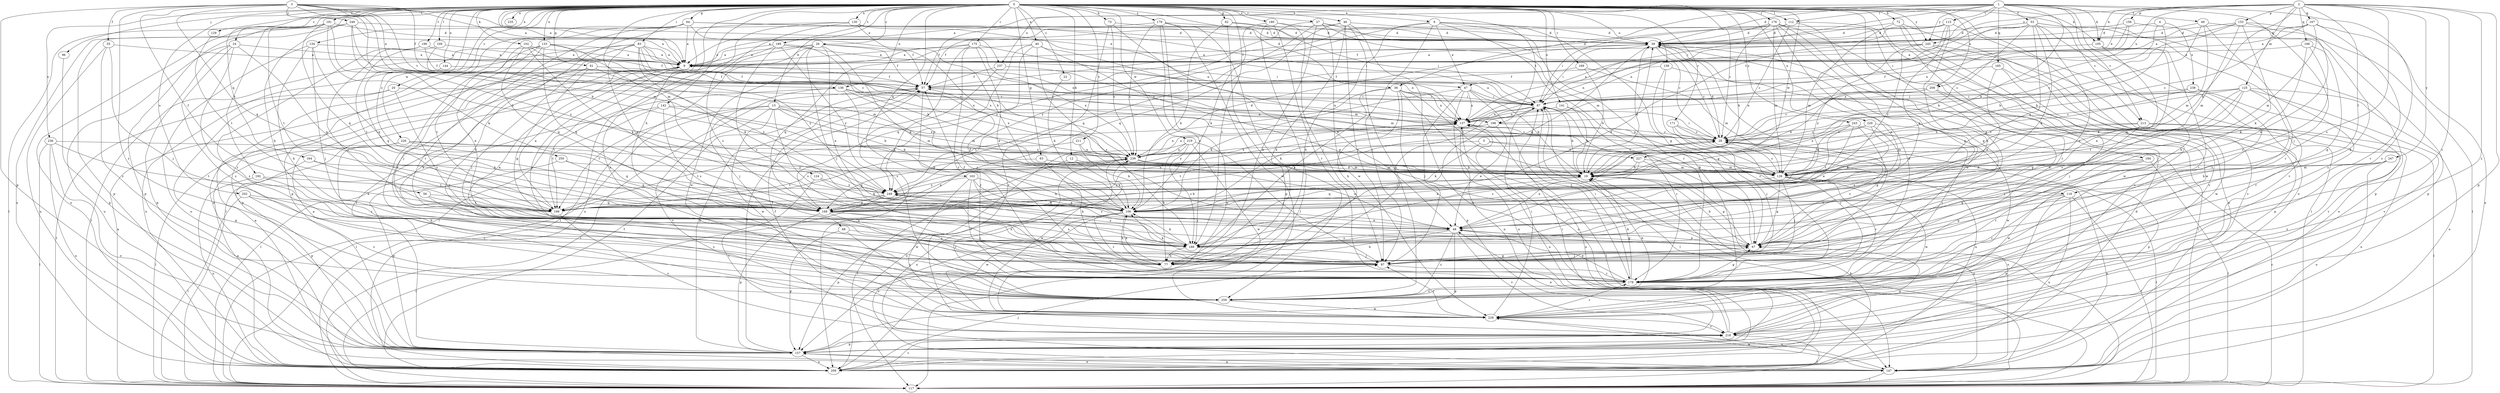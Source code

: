 strict digraph  {
0;
1;
2;
3;
4;
5;
6;
9;
12;
13;
19;
20;
22;
24;
26;
27;
28;
36;
39;
40;
46;
47;
48;
49;
53;
55;
56;
57;
61;
62;
63;
64;
67;
68;
72;
73;
77;
83;
87;
96;
97;
102;
105;
106;
109;
112;
115;
116;
117;
124;
125;
126;
129;
130;
133;
134;
136;
137;
139;
141;
142;
144;
147;
153;
156;
157;
163;
164;
165;
166;
167;
168;
169;
171;
175;
176;
178;
179;
180;
184;
188;
189;
190;
191;
192;
198;
199;
202;
208;
209;
211;
213;
218;
219;
226;
227;
228;
229;
235;
236;
237;
238;
239;
243;
245;
247;
248;
249;
250;
259;
0 -> 6  [label=a];
0 -> 9  [label=a];
0 -> 12  [label=b];
0 -> 13  [label=b];
0 -> 20  [label=c];
0 -> 22  [label=c];
0 -> 24  [label=c];
0 -> 26  [label=c];
0 -> 27  [label=c];
0 -> 28  [label=c];
0 -> 36  [label=d];
0 -> 40  [label=e];
0 -> 46  [label=e];
0 -> 61  [label=g];
0 -> 62  [label=g];
0 -> 63  [label=g];
0 -> 64  [label=g];
0 -> 67  [label=g];
0 -> 68  [label=h];
0 -> 72  [label=h];
0 -> 73  [label=h];
0 -> 77  [label=h];
0 -> 83  [label=i];
0 -> 96  [label=j];
0 -> 102  [label=k];
0 -> 105  [label=k];
0 -> 109  [label=l];
0 -> 112  [label=l];
0 -> 124  [label=m];
0 -> 129  [label=n];
0 -> 130  [label=n];
0 -> 133  [label=n];
0 -> 134  [label=n];
0 -> 136  [label=n];
0 -> 139  [label=o];
0 -> 141  [label=o];
0 -> 142  [label=o];
0 -> 144  [label=o];
0 -> 147  [label=o];
0 -> 163  [label=q];
0 -> 164  [label=q];
0 -> 169  [label=r];
0 -> 171  [label=r];
0 -> 175  [label=r];
0 -> 176  [label=r];
0 -> 179  [label=s];
0 -> 180  [label=s];
0 -> 184  [label=s];
0 -> 188  [label=s];
0 -> 189  [label=t];
0 -> 190  [label=t];
0 -> 191  [label=t];
0 -> 192  [label=t];
0 -> 198  [label=t];
0 -> 202  [label=u];
0 -> 208  [label=u];
0 -> 211  [label=v];
0 -> 213  [label=v];
0 -> 219  [label=w];
0 -> 226  [label=w];
0 -> 227  [label=w];
0 -> 229  [label=x];
0 -> 235  [label=x];
0 -> 236  [label=x];
0 -> 237  [label=x];
0 -> 243  [label=y];
0 -> 245  [label=y];
0 -> 250  [label=z];
1 -> 9  [label=a];
1 -> 19  [label=b];
1 -> 36  [label=d];
1 -> 39  [label=d];
1 -> 49  [label=f];
1 -> 53  [label=f];
1 -> 87  [label=i];
1 -> 97  [label=j];
1 -> 105  [label=k];
1 -> 112  [label=l];
1 -> 115  [label=l];
1 -> 165  [label=q];
1 -> 198  [label=t];
1 -> 213  [label=v];
1 -> 218  [label=v];
1 -> 237  [label=x];
1 -> 245  [label=y];
1 -> 259  [label=z];
2 -> 19  [label=b];
2 -> 47  [label=e];
2 -> 105  [label=k];
2 -> 116  [label=l];
2 -> 125  [label=m];
2 -> 153  [label=p];
2 -> 156  [label=p];
2 -> 157  [label=p];
2 -> 166  [label=q];
2 -> 167  [label=q];
2 -> 178  [label=r];
2 -> 188  [label=s];
2 -> 208  [label=u];
2 -> 245  [label=y];
2 -> 247  [label=y];
2 -> 259  [label=z];
3 -> 9  [label=a];
3 -> 19  [label=b];
3 -> 47  [label=e];
3 -> 55  [label=f];
3 -> 56  [label=f];
3 -> 57  [label=f];
3 -> 126  [label=m];
3 -> 136  [label=n];
3 -> 157  [label=p];
3 -> 168  [label=q];
3 -> 198  [label=t];
3 -> 248  [label=y];
3 -> 259  [label=z];
4 -> 19  [label=b];
4 -> 39  [label=d];
4 -> 238  [label=x];
4 -> 239  [label=x];
5 -> 106  [label=k];
5 -> 116  [label=l];
5 -> 199  [label=t];
5 -> 227  [label=w];
6 -> 39  [label=d];
6 -> 47  [label=e];
6 -> 67  [label=g];
6 -> 77  [label=h];
6 -> 97  [label=j];
6 -> 178  [label=r];
6 -> 249  [label=y];
6 -> 259  [label=z];
9 -> 57  [label=f];
9 -> 97  [label=j];
12 -> 106  [label=k];
12 -> 117  [label=l];
12 -> 126  [label=m];
13 -> 19  [label=b];
13 -> 117  [label=l];
13 -> 126  [label=m];
13 -> 137  [label=n];
13 -> 188  [label=s];
13 -> 199  [label=t];
13 -> 218  [label=v];
13 -> 228  [label=w];
13 -> 239  [label=x];
19 -> 39  [label=d];
19 -> 67  [label=g];
19 -> 106  [label=k];
19 -> 147  [label=o];
19 -> 249  [label=y];
20 -> 87  [label=i];
20 -> 117  [label=l];
20 -> 157  [label=p];
20 -> 188  [label=s];
22 -> 106  [label=k];
24 -> 9  [label=a];
24 -> 157  [label=p];
24 -> 168  [label=q];
24 -> 178  [label=r];
24 -> 209  [label=u];
24 -> 259  [label=z];
26 -> 9  [label=a];
26 -> 48  [label=e];
26 -> 57  [label=f];
26 -> 97  [label=j];
26 -> 106  [label=k];
26 -> 117  [label=l];
26 -> 209  [label=u];
26 -> 228  [label=w];
26 -> 239  [label=x];
27 -> 28  [label=c];
27 -> 39  [label=d];
27 -> 77  [label=h];
27 -> 126  [label=m];
27 -> 168  [label=q];
27 -> 228  [label=w];
27 -> 249  [label=y];
28 -> 39  [label=d];
28 -> 87  [label=i];
28 -> 137  [label=n];
28 -> 157  [label=p];
28 -> 239  [label=x];
36 -> 19  [label=b];
36 -> 77  [label=h];
36 -> 87  [label=i];
36 -> 137  [label=n];
36 -> 147  [label=o];
36 -> 157  [label=p];
36 -> 188  [label=s];
36 -> 199  [label=t];
39 -> 9  [label=a];
39 -> 28  [label=c];
39 -> 87  [label=i];
39 -> 97  [label=j];
39 -> 168  [label=q];
40 -> 9  [label=a];
40 -> 67  [label=g];
40 -> 126  [label=m];
40 -> 168  [label=q];
40 -> 178  [label=r];
40 -> 188  [label=s];
46 -> 9  [label=a];
46 -> 39  [label=d];
46 -> 77  [label=h];
46 -> 97  [label=j];
46 -> 147  [label=o];
46 -> 168  [label=q];
46 -> 259  [label=z];
47 -> 19  [label=b];
47 -> 87  [label=i];
47 -> 97  [label=j];
47 -> 106  [label=k];
47 -> 137  [label=n];
47 -> 178  [label=r];
47 -> 209  [label=u];
48 -> 67  [label=g];
48 -> 77  [label=h];
48 -> 157  [label=p];
48 -> 188  [label=s];
48 -> 218  [label=v];
48 -> 259  [label=z];
49 -> 19  [label=b];
49 -> 39  [label=d];
49 -> 126  [label=m];
49 -> 157  [label=p];
49 -> 178  [label=r];
53 -> 19  [label=b];
53 -> 39  [label=d];
53 -> 77  [label=h];
53 -> 87  [label=i];
53 -> 106  [label=k];
53 -> 137  [label=n];
53 -> 157  [label=p];
53 -> 188  [label=s];
53 -> 249  [label=y];
53 -> 259  [label=z];
55 -> 9  [label=a];
55 -> 97  [label=j];
55 -> 209  [label=u];
55 -> 259  [label=z];
56 -> 168  [label=q];
56 -> 199  [label=t];
56 -> 259  [label=z];
57 -> 87  [label=i];
57 -> 117  [label=l];
57 -> 137  [label=n];
57 -> 157  [label=p];
57 -> 178  [label=r];
61 -> 57  [label=f];
61 -> 67  [label=g];
61 -> 77  [label=h];
61 -> 97  [label=j];
61 -> 249  [label=y];
62 -> 39  [label=d];
62 -> 87  [label=i];
62 -> 106  [label=k];
62 -> 157  [label=p];
63 -> 19  [label=b];
63 -> 77  [label=h];
63 -> 126  [label=m];
63 -> 199  [label=t];
64 -> 9  [label=a];
64 -> 19  [label=b];
64 -> 39  [label=d];
64 -> 77  [label=h];
64 -> 87  [label=i];
64 -> 157  [label=p];
64 -> 178  [label=r];
64 -> 209  [label=u];
67 -> 19  [label=b];
67 -> 28  [label=c];
67 -> 48  [label=e];
67 -> 57  [label=f];
67 -> 87  [label=i];
67 -> 97  [label=j];
67 -> 249  [label=y];
68 -> 157  [label=p];
68 -> 188  [label=s];
68 -> 259  [label=z];
72 -> 39  [label=d];
72 -> 117  [label=l];
72 -> 126  [label=m];
72 -> 218  [label=v];
72 -> 228  [label=w];
73 -> 39  [label=d];
73 -> 48  [label=e];
73 -> 218  [label=v];
73 -> 239  [label=x];
77 -> 87  [label=i];
77 -> 106  [label=k];
83 -> 9  [label=a];
83 -> 28  [label=c];
83 -> 106  [label=k];
83 -> 137  [label=n];
83 -> 157  [label=p];
83 -> 168  [label=q];
83 -> 178  [label=r];
83 -> 209  [label=u];
83 -> 239  [label=x];
83 -> 249  [label=y];
87 -> 9  [label=a];
87 -> 19  [label=b];
87 -> 106  [label=k];
87 -> 117  [label=l];
87 -> 137  [label=n];
96 -> 157  [label=p];
97 -> 9  [label=a];
97 -> 39  [label=d];
97 -> 67  [label=g];
97 -> 106  [label=k];
97 -> 178  [label=r];
102 -> 9  [label=a];
102 -> 28  [label=c];
102 -> 106  [label=k];
102 -> 168  [label=q];
102 -> 199  [label=t];
105 -> 9  [label=a];
105 -> 48  [label=e];
105 -> 106  [label=k];
105 -> 178  [label=r];
106 -> 48  [label=e];
106 -> 57  [label=f];
106 -> 77  [label=h];
106 -> 147  [label=o];
106 -> 157  [label=p];
106 -> 178  [label=r];
106 -> 228  [label=w];
109 -> 9  [label=a];
109 -> 126  [label=m];
109 -> 199  [label=t];
112 -> 28  [label=c];
112 -> 39  [label=d];
112 -> 57  [label=f];
112 -> 67  [label=g];
112 -> 147  [label=o];
115 -> 39  [label=d];
115 -> 57  [label=f];
115 -> 137  [label=n];
115 -> 168  [label=q];
115 -> 188  [label=s];
115 -> 249  [label=y];
115 -> 259  [label=z];
116 -> 67  [label=g];
116 -> 117  [label=l];
116 -> 157  [label=p];
116 -> 178  [label=r];
116 -> 199  [label=t];
116 -> 209  [label=u];
117 -> 9  [label=a];
117 -> 28  [label=c];
117 -> 87  [label=i];
124 -> 106  [label=k];
124 -> 218  [label=v];
124 -> 249  [label=y];
125 -> 28  [label=c];
125 -> 77  [label=h];
125 -> 87  [label=i];
125 -> 126  [label=m];
125 -> 137  [label=n];
125 -> 147  [label=o];
125 -> 188  [label=s];
125 -> 199  [label=t];
125 -> 218  [label=v];
126 -> 28  [label=c];
126 -> 67  [label=g];
126 -> 97  [label=j];
126 -> 117  [label=l];
126 -> 168  [label=q];
126 -> 178  [label=r];
126 -> 209  [label=u];
126 -> 228  [label=w];
129 -> 199  [label=t];
130 -> 39  [label=d];
130 -> 57  [label=f];
130 -> 117  [label=l];
130 -> 137  [label=n];
130 -> 188  [label=s];
130 -> 259  [label=z];
133 -> 9  [label=a];
133 -> 28  [label=c];
133 -> 48  [label=e];
133 -> 57  [label=f];
133 -> 97  [label=j];
133 -> 117  [label=l];
133 -> 168  [label=q];
133 -> 178  [label=r];
134 -> 9  [label=a];
134 -> 77  [label=h];
134 -> 97  [label=j];
134 -> 147  [label=o];
134 -> 168  [label=q];
136 -> 19  [label=b];
136 -> 87  [label=i];
136 -> 97  [label=j];
136 -> 106  [label=k];
136 -> 199  [label=t];
136 -> 239  [label=x];
137 -> 28  [label=c];
137 -> 117  [label=l];
137 -> 209  [label=u];
137 -> 249  [label=y];
139 -> 57  [label=f];
139 -> 67  [label=g];
139 -> 117  [label=l];
139 -> 178  [label=r];
141 -> 19  [label=b];
141 -> 137  [label=n];
141 -> 178  [label=r];
142 -> 117  [label=l];
142 -> 126  [label=m];
142 -> 137  [label=n];
142 -> 188  [label=s];
142 -> 199  [label=t];
144 -> 57  [label=f];
144 -> 168  [label=q];
147 -> 117  [label=l];
147 -> 157  [label=p];
147 -> 228  [label=w];
147 -> 239  [label=x];
153 -> 9  [label=a];
153 -> 28  [label=c];
153 -> 39  [label=d];
153 -> 48  [label=e];
153 -> 106  [label=k];
153 -> 117  [label=l];
153 -> 126  [label=m];
156 -> 39  [label=d];
156 -> 77  [label=h];
156 -> 87  [label=i];
156 -> 137  [label=n];
157 -> 9  [label=a];
157 -> 57  [label=f];
157 -> 87  [label=i];
157 -> 147  [label=o];
157 -> 209  [label=u];
163 -> 48  [label=e];
163 -> 106  [label=k];
163 -> 178  [label=r];
163 -> 188  [label=s];
163 -> 228  [label=w];
163 -> 249  [label=y];
164 -> 19  [label=b];
164 -> 157  [label=p];
164 -> 199  [label=t];
165 -> 48  [label=e];
165 -> 57  [label=f];
165 -> 157  [label=p];
165 -> 228  [label=w];
166 -> 9  [label=a];
166 -> 67  [label=g];
166 -> 106  [label=k];
166 -> 188  [label=s];
167 -> 9  [label=a];
167 -> 28  [label=c];
167 -> 39  [label=d];
167 -> 126  [label=m];
167 -> 147  [label=o];
167 -> 178  [label=r];
168 -> 19  [label=b];
168 -> 39  [label=d];
168 -> 77  [label=h];
168 -> 137  [label=n];
168 -> 157  [label=p];
168 -> 178  [label=r];
168 -> 188  [label=s];
168 -> 239  [label=x];
169 -> 19  [label=b];
169 -> 57  [label=f];
169 -> 126  [label=m];
171 -> 28  [label=c];
171 -> 97  [label=j];
171 -> 178  [label=r];
171 -> 209  [label=u];
175 -> 9  [label=a];
175 -> 48  [label=e];
175 -> 137  [label=n];
175 -> 168  [label=q];
175 -> 178  [label=r];
175 -> 239  [label=x];
175 -> 259  [label=z];
176 -> 19  [label=b];
176 -> 39  [label=d];
176 -> 48  [label=e];
176 -> 57  [label=f];
176 -> 67  [label=g];
176 -> 87  [label=i];
176 -> 126  [label=m];
176 -> 178  [label=r];
176 -> 218  [label=v];
176 -> 228  [label=w];
178 -> 19  [label=b];
178 -> 39  [label=d];
178 -> 48  [label=e];
178 -> 67  [label=g];
178 -> 87  [label=i];
178 -> 259  [label=z];
179 -> 39  [label=d];
179 -> 57  [label=f];
179 -> 188  [label=s];
179 -> 209  [label=u];
179 -> 228  [label=w];
179 -> 239  [label=x];
179 -> 259  [label=z];
180 -> 39  [label=d];
180 -> 97  [label=j];
180 -> 106  [label=k];
180 -> 117  [label=l];
180 -> 178  [label=r];
184 -> 19  [label=b];
184 -> 67  [label=g];
184 -> 117  [label=l];
184 -> 178  [label=r];
184 -> 228  [label=w];
188 -> 28  [label=c];
188 -> 77  [label=h];
188 -> 97  [label=j];
188 -> 106  [label=k];
188 -> 249  [label=y];
189 -> 9  [label=a];
189 -> 19  [label=b];
189 -> 87  [label=i];
189 -> 117  [label=l];
189 -> 188  [label=s];
189 -> 249  [label=y];
190 -> 9  [label=a];
190 -> 57  [label=f];
190 -> 188  [label=s];
190 -> 259  [label=z];
191 -> 19  [label=b];
191 -> 39  [label=d];
191 -> 106  [label=k];
191 -> 117  [label=l];
191 -> 157  [label=p];
191 -> 168  [label=q];
191 -> 199  [label=t];
191 -> 209  [label=u];
192 -> 77  [label=h];
192 -> 209  [label=u];
192 -> 249  [label=y];
198 -> 28  [label=c];
198 -> 48  [label=e];
198 -> 188  [label=s];
198 -> 239  [label=x];
199 -> 9  [label=a];
199 -> 218  [label=v];
202 -> 117  [label=l];
202 -> 178  [label=r];
202 -> 199  [label=t];
202 -> 259  [label=z];
208 -> 19  [label=b];
208 -> 28  [label=c];
208 -> 67  [label=g];
208 -> 87  [label=i];
208 -> 97  [label=j];
209 -> 9  [label=a];
209 -> 19  [label=b];
209 -> 39  [label=d];
209 -> 57  [label=f];
209 -> 97  [label=j];
209 -> 137  [label=n];
209 -> 218  [label=v];
211 -> 106  [label=k];
211 -> 199  [label=t];
211 -> 239  [label=x];
213 -> 28  [label=c];
213 -> 97  [label=j];
213 -> 117  [label=l];
213 -> 126  [label=m];
213 -> 147  [label=o];
218 -> 48  [label=e];
218 -> 57  [label=f];
218 -> 67  [label=g];
218 -> 117  [label=l];
218 -> 137  [label=n];
218 -> 157  [label=p];
219 -> 77  [label=h];
219 -> 97  [label=j];
219 -> 188  [label=s];
219 -> 209  [label=u];
219 -> 228  [label=w];
219 -> 239  [label=x];
226 -> 117  [label=l];
226 -> 168  [label=q];
226 -> 178  [label=r];
226 -> 209  [label=u];
226 -> 239  [label=x];
226 -> 249  [label=y];
227 -> 19  [label=b];
227 -> 48  [label=e];
227 -> 126  [label=m];
227 -> 147  [label=o];
228 -> 9  [label=a];
228 -> 87  [label=i];
228 -> 97  [label=j];
228 -> 147  [label=o];
228 -> 178  [label=r];
228 -> 218  [label=v];
229 -> 28  [label=c];
229 -> 106  [label=k];
229 -> 188  [label=s];
229 -> 228  [label=w];
229 -> 239  [label=x];
236 -> 117  [label=l];
236 -> 147  [label=o];
236 -> 199  [label=t];
236 -> 209  [label=u];
236 -> 239  [label=x];
237 -> 57  [label=f];
237 -> 126  [label=m];
237 -> 209  [label=u];
238 -> 19  [label=b];
238 -> 87  [label=i];
238 -> 178  [label=r];
238 -> 218  [label=v];
239 -> 19  [label=b];
239 -> 28  [label=c];
239 -> 39  [label=d];
239 -> 48  [label=e];
239 -> 126  [label=m];
239 -> 137  [label=n];
239 -> 168  [label=q];
239 -> 228  [label=w];
243 -> 28  [label=c];
243 -> 48  [label=e];
243 -> 67  [label=g];
243 -> 126  [label=m];
243 -> 178  [label=r];
243 -> 199  [label=t];
245 -> 9  [label=a];
245 -> 137  [label=n];
245 -> 147  [label=o];
245 -> 218  [label=v];
245 -> 249  [label=y];
247 -> 19  [label=b];
247 -> 126  [label=m];
247 -> 147  [label=o];
247 -> 259  [label=z];
248 -> 9  [label=a];
248 -> 28  [label=c];
248 -> 39  [label=d];
248 -> 157  [label=p];
248 -> 209  [label=u];
248 -> 249  [label=y];
249 -> 106  [label=k];
249 -> 117  [label=l];
249 -> 168  [label=q];
249 -> 199  [label=t];
250 -> 19  [label=b];
250 -> 157  [label=p];
250 -> 168  [label=q];
259 -> 19  [label=b];
259 -> 228  [label=w];
259 -> 239  [label=x];
}
